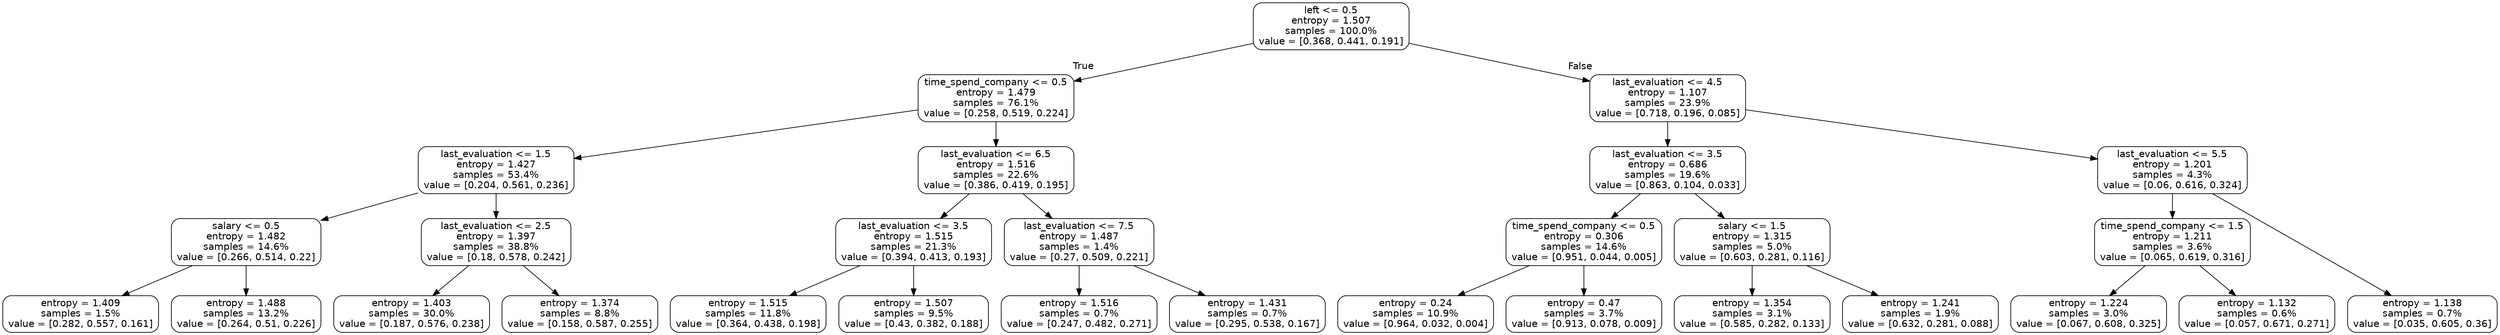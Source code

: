digraph Tree {
node [shape=box, style="rounded", color="black", fontname=helvetica] ;
graph [ranksep=equally, splines=polyline] ;
edge [fontname=helvetica] ;
0 [label="left <= 0.5\nentropy = 1.507\nsamples = 100.0%\nvalue = [0.368, 0.441, 0.191]"] ;
1 [label="time_spend_company <= 0.5\nentropy = 1.479\nsamples = 76.1%\nvalue = [0.258, 0.519, 0.224]"] ;
0 -> 1 [labeldistance=2.5, labelangle=45, headlabel="True"] ;
2 [label="last_evaluation <= 1.5\nentropy = 1.427\nsamples = 53.4%\nvalue = [0.204, 0.561, 0.236]"] ;
1 -> 2 ;
3 [label="salary <= 0.5\nentropy = 1.482\nsamples = 14.6%\nvalue = [0.266, 0.514, 0.22]"] ;
2 -> 3 ;
4 [label="entropy = 1.409\nsamples = 1.5%\nvalue = [0.282, 0.557, 0.161]"] ;
3 -> 4 ;
5 [label="entropy = 1.488\nsamples = 13.2%\nvalue = [0.264, 0.51, 0.226]"] ;
3 -> 5 ;
6 [label="last_evaluation <= 2.5\nentropy = 1.397\nsamples = 38.8%\nvalue = [0.18, 0.578, 0.242]"] ;
2 -> 6 ;
7 [label="entropy = 1.403\nsamples = 30.0%\nvalue = [0.187, 0.576, 0.238]"] ;
6 -> 7 ;
8 [label="entropy = 1.374\nsamples = 8.8%\nvalue = [0.158, 0.587, 0.255]"] ;
6 -> 8 ;
9 [label="last_evaluation <= 6.5\nentropy = 1.516\nsamples = 22.6%\nvalue = [0.386, 0.419, 0.195]"] ;
1 -> 9 ;
10 [label="last_evaluation <= 3.5\nentropy = 1.515\nsamples = 21.3%\nvalue = [0.394, 0.413, 0.193]"] ;
9 -> 10 ;
11 [label="entropy = 1.515\nsamples = 11.8%\nvalue = [0.364, 0.438, 0.198]"] ;
10 -> 11 ;
12 [label="entropy = 1.507\nsamples = 9.5%\nvalue = [0.43, 0.382, 0.188]"] ;
10 -> 12 ;
13 [label="last_evaluation <= 7.5\nentropy = 1.487\nsamples = 1.4%\nvalue = [0.27, 0.509, 0.221]"] ;
9 -> 13 ;
14 [label="entropy = 1.516\nsamples = 0.7%\nvalue = [0.247, 0.482, 0.271]"] ;
13 -> 14 ;
15 [label="entropy = 1.431\nsamples = 0.7%\nvalue = [0.295, 0.538, 0.167]"] ;
13 -> 15 ;
16 [label="last_evaluation <= 4.5\nentropy = 1.107\nsamples = 23.9%\nvalue = [0.718, 0.196, 0.085]"] ;
0 -> 16 [labeldistance=2.5, labelangle=-45, headlabel="False"] ;
17 [label="last_evaluation <= 3.5\nentropy = 0.686\nsamples = 19.6%\nvalue = [0.863, 0.104, 0.033]"] ;
16 -> 17 ;
18 [label="time_spend_company <= 0.5\nentropy = 0.306\nsamples = 14.6%\nvalue = [0.951, 0.044, 0.005]"] ;
17 -> 18 ;
19 [label="entropy = 0.24\nsamples = 10.9%\nvalue = [0.964, 0.032, 0.004]"] ;
18 -> 19 ;
20 [label="entropy = 0.47\nsamples = 3.7%\nvalue = [0.913, 0.078, 0.009]"] ;
18 -> 20 ;
21 [label="salary <= 1.5\nentropy = 1.315\nsamples = 5.0%\nvalue = [0.603, 0.281, 0.116]"] ;
17 -> 21 ;
22 [label="entropy = 1.354\nsamples = 3.1%\nvalue = [0.585, 0.282, 0.133]"] ;
21 -> 22 ;
23 [label="entropy = 1.241\nsamples = 1.9%\nvalue = [0.632, 0.281, 0.088]"] ;
21 -> 23 ;
24 [label="last_evaluation <= 5.5\nentropy = 1.201\nsamples = 4.3%\nvalue = [0.06, 0.616, 0.324]"] ;
16 -> 24 ;
25 [label="time_spend_company <= 1.5\nentropy = 1.211\nsamples = 3.6%\nvalue = [0.065, 0.619, 0.316]"] ;
24 -> 25 ;
26 [label="entropy = 1.224\nsamples = 3.0%\nvalue = [0.067, 0.608, 0.325]"] ;
25 -> 26 ;
27 [label="entropy = 1.132\nsamples = 0.6%\nvalue = [0.057, 0.671, 0.271]"] ;
25 -> 27 ;
28 [label="entropy = 1.138\nsamples = 0.7%\nvalue = [0.035, 0.605, 0.36]"] ;
24 -> 28 ;
{rank=same ; 0} ;
{rank=same ; 1; 16} ;
{rank=same ; 2; 9; 17; 24} ;
{rank=same ; 3; 6; 10; 13; 18; 21; 25} ;
{rank=same ; 4; 5; 7; 8; 11; 12; 14; 15; 19; 20; 22; 23; 26; 27; 28} ;
}